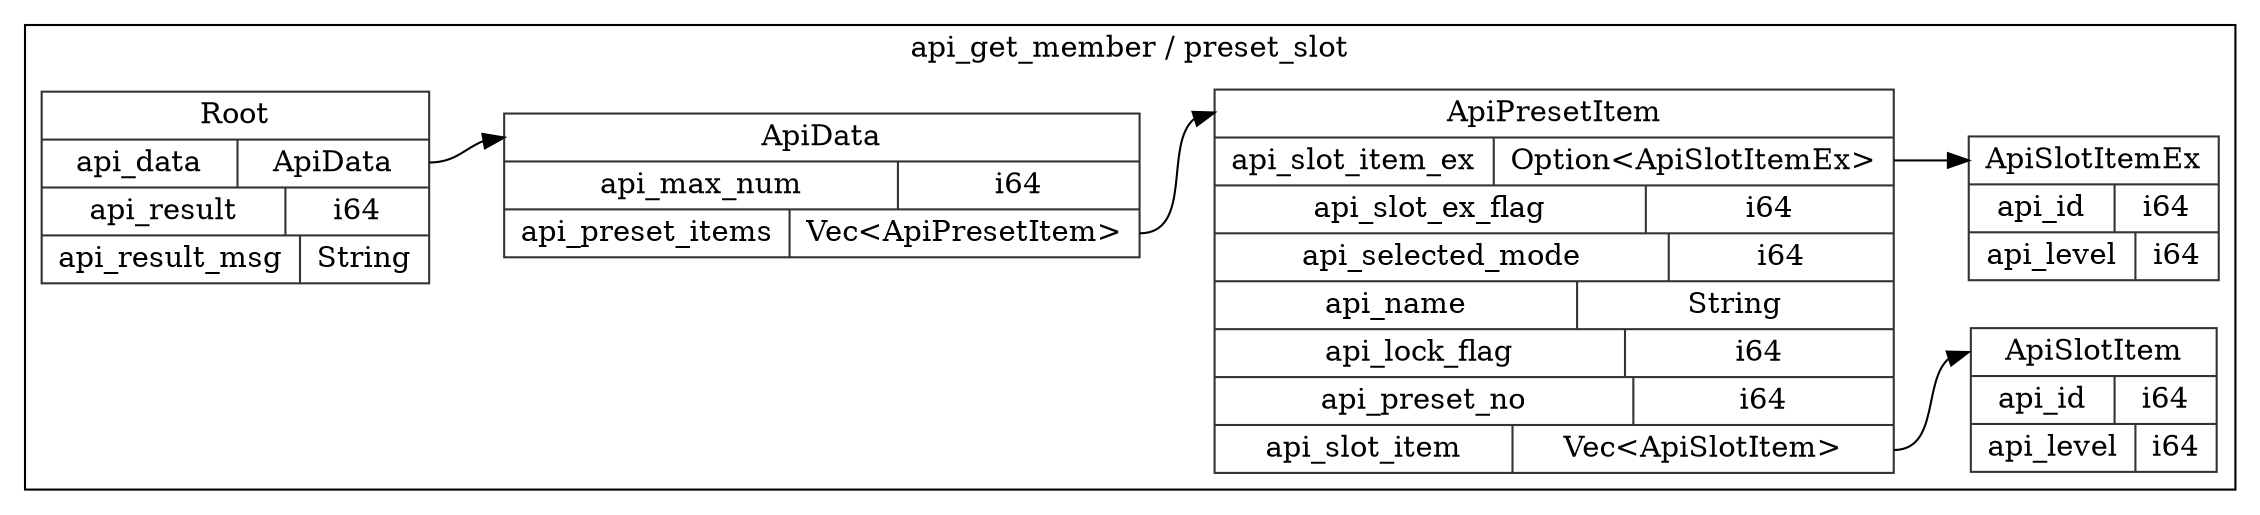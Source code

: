 digraph {
  rankdir=LR;
  subgraph cluster_0 {
    label="api_get_member / preset_slot";
    node [style="filled", color=white, style="solid", color=gray20];
    api_get_member__preset_slot__ApiSlotItemEx [label="<ApiSlotItemEx> ApiSlotItemEx  | { api_id | <api_id> i64 } | { api_level | <api_level> i64 }", shape=record];
    api_get_member__preset_slot__ApiPresetItem [label="<ApiPresetItem> ApiPresetItem  | { api_slot_item_ex | <api_slot_item_ex> Option\<ApiSlotItemEx\> } | { api_slot_ex_flag | <api_slot_ex_flag> i64 } | { api_selected_mode | <api_selected_mode> i64 } | { api_name | <api_name> String } | { api_lock_flag | <api_lock_flag> i64 } | { api_preset_no | <api_preset_no> i64 } | { api_slot_item | <api_slot_item> Vec\<ApiSlotItem\> }", shape=record];
    api_get_member__preset_slot__ApiPresetItem:api_slot_item_ex:e -> api_get_member__preset_slot__ApiSlotItemEx:ApiSlotItemEx:w;
    api_get_member__preset_slot__ApiSlotItem;
    api_get_member__preset_slot__ApiPresetItem:api_slot_item:e -> api_get_member__preset_slot__ApiSlotItem:ApiSlotItem:w;
    api_get_member__preset_slot__ApiSlotItem [label="<ApiSlotItem> ApiSlotItem  | { api_id | <api_id> i64 } | { api_level | <api_level> i64 }", shape=record];
    api_get_member__preset_slot__Root [label="<Root> Root  | { api_data | <api_data> ApiData } | { api_result | <api_result> i64 } | { api_result_msg | <api_result_msg> String }", shape=record];
    api_get_member__preset_slot__ApiData;
    api_get_member__preset_slot__Root:api_data:e -> api_get_member__preset_slot__ApiData:ApiData:w;
    api_get_member__preset_slot__ApiData [label="<ApiData> ApiData  | { api_max_num | <api_max_num> i64 } | { api_preset_items | <api_preset_items> Vec\<ApiPresetItem\> }", shape=record];
    api_get_member__preset_slot__ApiData:api_preset_items:e -> api_get_member__preset_slot__ApiPresetItem:ApiPresetItem:w;
  }
}
